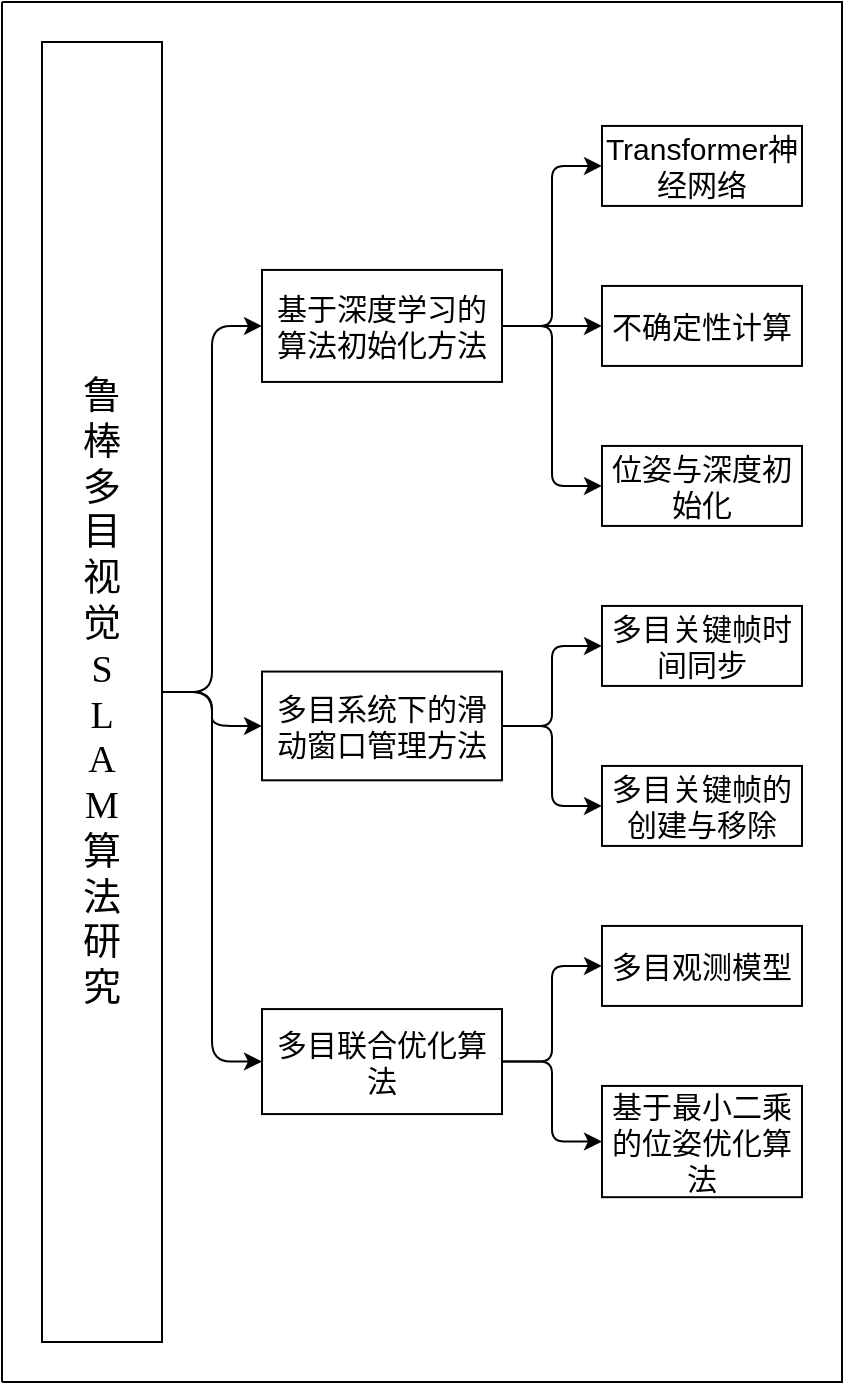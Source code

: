 <mxfile version="24.9.1" pages="2">
  <diagram name="第 1 页" id="YTN5t03ZE7oSlvA83yzv">
    <mxGraphModel dx="1379" dy="792" grid="1" gridSize="10" guides="1" tooltips="1" connect="1" arrows="1" fold="1" page="1" pageScale="1" pageWidth="827" pageHeight="1169" math="0" shadow="0">
      <root>
        <mxCell id="0" />
        <mxCell id="1" parent="0" />
        <mxCell id="3tO1dww3Jabi91UzTI4P-39" value="" style="swimlane;startSize=0;horizontal=0;childLayout=treeLayout;horizontalTree=1;sortEdges=1;resizable=0;containerType=tree;fontSize=12;flipH=0;flipV=0;fontFamily=Times New Roman;align=center;" vertex="1" parent="1">
          <mxGeometry x="110" y="910" width="420" height="690" as="geometry" />
        </mxCell>
        <mxCell id="3tO1dww3Jabi91UzTI4P-40" value="&lt;span style=&quot;font-family: &amp;quot;Times New Roman&amp;quot;; text-wrap-mode: nowrap;&quot;&gt;&lt;font style=&quot;font-size: 19px;&quot;&gt;鲁&lt;/font&gt;&lt;/span&gt;&lt;div style=&quot;font-family: &amp;quot;Times New Roman&amp;quot;; text-wrap-mode: nowrap;&quot;&gt;&lt;font style=&quot;font-size: 19px;&quot;&gt;棒&lt;/font&gt;&lt;/div&gt;&lt;div style=&quot;font-family: &amp;quot;Times New Roman&amp;quot;; text-wrap-mode: nowrap;&quot;&gt;&lt;font style=&quot;font-size: 19px;&quot;&gt;多&lt;/font&gt;&lt;/div&gt;&lt;div style=&quot;font-family: &amp;quot;Times New Roman&amp;quot;; text-wrap-mode: nowrap;&quot;&gt;&lt;font style=&quot;font-size: 19px;&quot;&gt;目&lt;/font&gt;&lt;/div&gt;&lt;div style=&quot;font-family: &amp;quot;Times New Roman&amp;quot;; text-wrap-mode: nowrap;&quot;&gt;&lt;font style=&quot;font-size: 19px;&quot;&gt;视&lt;/font&gt;&lt;/div&gt;&lt;div style=&quot;font-family: &amp;quot;Times New Roman&amp;quot;; text-wrap-mode: nowrap;&quot;&gt;&lt;font style=&quot;font-size: 19px;&quot;&gt;觉&lt;/font&gt;&lt;/div&gt;&lt;div style=&quot;font-family: &amp;quot;Times New Roman&amp;quot;; text-wrap-mode: nowrap;&quot;&gt;&lt;font style=&quot;font-size: 19px;&quot;&gt;S&lt;/font&gt;&lt;/div&gt;&lt;div style=&quot;font-family: &amp;quot;Times New Roman&amp;quot;; text-wrap-mode: nowrap;&quot;&gt;&lt;font style=&quot;font-size: 19px;&quot;&gt;L&lt;/font&gt;&lt;/div&gt;&lt;div style=&quot;font-family: &amp;quot;Times New Roman&amp;quot;; text-wrap-mode: nowrap;&quot;&gt;&lt;font style=&quot;font-size: 19px;&quot;&gt;A&lt;/font&gt;&lt;/div&gt;&lt;div style=&quot;font-family: &amp;quot;Times New Roman&amp;quot;; text-wrap-mode: nowrap;&quot;&gt;&lt;font style=&quot;font-size: 19px;&quot;&gt;M&lt;/font&gt;&lt;/div&gt;&lt;div style=&quot;font-family: &amp;quot;Times New Roman&amp;quot;; text-wrap-mode: nowrap;&quot;&gt;&lt;font style=&quot;font-size: 19px;&quot;&gt;算&lt;/font&gt;&lt;/div&gt;&lt;div style=&quot;font-family: &amp;quot;Times New Roman&amp;quot;; text-wrap-mode: nowrap;&quot;&gt;&lt;font style=&quot;font-size: 19px;&quot;&gt;法&lt;/font&gt;&lt;/div&gt;&lt;div style=&quot;font-family: &amp;quot;Times New Roman&amp;quot;; text-wrap-mode: nowrap;&quot;&gt;&lt;font style=&quot;font-size: 19px;&quot;&gt;研&lt;/font&gt;&lt;/div&gt;&lt;div style=&quot;font-family: &amp;quot;Times New Roman&amp;quot;; text-wrap-mode: nowrap;&quot;&gt;&lt;font style=&quot;font-size: 19px;&quot;&gt;究&lt;/font&gt;&lt;/div&gt;" style="whiteSpace=wrap;html=1;" vertex="1" parent="3tO1dww3Jabi91UzTI4P-39">
          <mxGeometry x="20" y="20" width="60" height="650" as="geometry" />
        </mxCell>
        <mxCell id="3tO1dww3Jabi91UzTI4P-41" value="基于深度学习的算法初始化方法" style="whiteSpace=wrap;html=1;fontSize=15;arcSize=12;" vertex="1" parent="3tO1dww3Jabi91UzTI4P-39">
          <mxGeometry x="130" y="133.968" width="120" height="56" as="geometry" />
        </mxCell>
        <mxCell id="3tO1dww3Jabi91UzTI4P-42" value="" style="edgeStyle=elbowEdgeStyle;elbow=horizontal;html=1;rounded=1;curved=0;sourcePerimeterSpacing=0;targetPerimeterSpacing=0;startSize=6;endSize=6;" edge="1" parent="3tO1dww3Jabi91UzTI4P-39" source="3tO1dww3Jabi91UzTI4P-40" target="3tO1dww3Jabi91UzTI4P-41">
          <mxGeometry relative="1" as="geometry" />
        </mxCell>
        <mxCell id="3tO1dww3Jabi91UzTI4P-43" value="多目系统下的滑动窗口管理方法" style="whiteSpace=wrap;html=1;fontSize=15;arcSize=12;" vertex="1" parent="3tO1dww3Jabi91UzTI4P-39">
          <mxGeometry x="130" y="334.778" width="120" height="54.38" as="geometry" />
        </mxCell>
        <mxCell id="3tO1dww3Jabi91UzTI4P-44" value="" style="edgeStyle=elbowEdgeStyle;elbow=horizontal;html=1;rounded=1;curved=0;sourcePerimeterSpacing=0;targetPerimeterSpacing=0;startSize=6;endSize=6;" edge="1" parent="3tO1dww3Jabi91UzTI4P-39" source="3tO1dww3Jabi91UzTI4P-40" target="3tO1dww3Jabi91UzTI4P-43">
          <mxGeometry relative="1" as="geometry" />
        </mxCell>
        <mxCell id="3tO1dww3Jabi91UzTI4P-46" value="" style="edgeStyle=elbowEdgeStyle;elbow=horizontal;html=1;rounded=1;curved=0;sourcePerimeterSpacing=0;targetPerimeterSpacing=0;startSize=6;endSize=6;" edge="1" target="3tO1dww3Jabi91UzTI4P-47" source="3tO1dww3Jabi91UzTI4P-40" parent="3tO1dww3Jabi91UzTI4P-39">
          <mxGeometry relative="1" as="geometry">
            <mxPoint x="140" y="1150" as="sourcePoint" />
          </mxGeometry>
        </mxCell>
        <mxCell id="3tO1dww3Jabi91UzTI4P-47" value="多目联合优化算法" style="whiteSpace=wrap;html=1;fontSize=15;arcSize=12;" vertex="1" parent="3tO1dww3Jabi91UzTI4P-39">
          <mxGeometry x="130" y="503.533" width="120" height="52.5" as="geometry" />
        </mxCell>
        <mxCell id="3tO1dww3Jabi91UzTI4P-70" value="" style="edgeStyle=elbowEdgeStyle;elbow=horizontal;html=1;rounded=1;curved=0;sourcePerimeterSpacing=0;targetPerimeterSpacing=0;startSize=6;endSize=6;fontSize=15;arcSize=12;" edge="1" target="3tO1dww3Jabi91UzTI4P-71" source="3tO1dww3Jabi91UzTI4P-47" parent="3tO1dww3Jabi91UzTI4P-39">
          <mxGeometry relative="1" as="geometry">
            <mxPoint x="190" y="1110" as="sourcePoint" />
          </mxGeometry>
        </mxCell>
        <mxCell id="3tO1dww3Jabi91UzTI4P-71" value="多目观测模型" style="whiteSpace=wrap;html=1;fontSize=15;arcSize=12;" vertex="1" parent="3tO1dww3Jabi91UzTI4P-39">
          <mxGeometry x="300" y="461.968" width="100" height="40" as="geometry" />
        </mxCell>
        <mxCell id="3tO1dww3Jabi91UzTI4P-72" value="" style="edgeStyle=elbowEdgeStyle;elbow=horizontal;html=1;rounded=1;curved=0;sourcePerimeterSpacing=0;targetPerimeterSpacing=0;startSize=6;endSize=6;fontSize=15;arcSize=12;" edge="1" target="3tO1dww3Jabi91UzTI4P-73" source="3tO1dww3Jabi91UzTI4P-47" parent="3tO1dww3Jabi91UzTI4P-39">
          <mxGeometry relative="1" as="geometry">
            <mxPoint x="340" y="1190" as="sourcePoint" />
          </mxGeometry>
        </mxCell>
        <mxCell id="3tO1dww3Jabi91UzTI4P-73" value="基于最小二乘的位姿优化算法" style="whiteSpace=wrap;html=1;fontSize=15;arcSize=12;" vertex="1" parent="3tO1dww3Jabi91UzTI4P-39">
          <mxGeometry x="300" y="541.967" width="100" height="55.63" as="geometry" />
        </mxCell>
        <mxCell id="3tO1dww3Jabi91UzTI4P-74" value="" style="edgeStyle=elbowEdgeStyle;elbow=horizontal;html=1;rounded=1;curved=0;sourcePerimeterSpacing=0;targetPerimeterSpacing=0;startSize=6;endSize=6;fontSize=15;arcSize=12;" edge="1" target="3tO1dww3Jabi91UzTI4P-75" source="3tO1dww3Jabi91UzTI4P-41" parent="3tO1dww3Jabi91UzTI4P-39">
          <mxGeometry relative="1" as="geometry">
            <mxPoint x="190" y="1110" as="sourcePoint" />
          </mxGeometry>
        </mxCell>
        <mxCell id="3tO1dww3Jabi91UzTI4P-75" value="Transformer神经网络" style="whiteSpace=wrap;html=1;fontSize=15;arcSize=12;" vertex="1" parent="3tO1dww3Jabi91UzTI4P-39">
          <mxGeometry x="300" y="61.968" width="100" height="40" as="geometry" />
        </mxCell>
        <mxCell id="3tO1dww3Jabi91UzTI4P-76" value="" style="edgeStyle=elbowEdgeStyle;elbow=horizontal;html=1;rounded=1;curved=0;sourcePerimeterSpacing=0;targetPerimeterSpacing=0;startSize=6;endSize=6;fontSize=15;arcSize=12;" edge="1" target="3tO1dww3Jabi91UzTI4P-77" source="3tO1dww3Jabi91UzTI4P-41" parent="3tO1dww3Jabi91UzTI4P-39">
          <mxGeometry relative="1" as="geometry">
            <mxPoint x="340" y="1014" as="sourcePoint" />
          </mxGeometry>
        </mxCell>
        <mxCell id="3tO1dww3Jabi91UzTI4P-77" value="不确定性计算" style="whiteSpace=wrap;html=1;fontSize=15;arcSize=12;" vertex="1" parent="3tO1dww3Jabi91UzTI4P-39">
          <mxGeometry x="300" y="141.968" width="100" height="40" as="geometry" />
        </mxCell>
        <mxCell id="3tO1dww3Jabi91UzTI4P-84" value="" style="edgeStyle=elbowEdgeStyle;elbow=horizontal;html=1;rounded=1;curved=0;sourcePerimeterSpacing=0;targetPerimeterSpacing=0;startSize=6;endSize=6;fontSize=15;arcSize=12;" edge="1" target="3tO1dww3Jabi91UzTI4P-85" source="3tO1dww3Jabi91UzTI4P-41" parent="3tO1dww3Jabi91UzTI4P-39">
          <mxGeometry relative="1" as="geometry">
            <mxPoint x="340" y="985" as="sourcePoint" />
          </mxGeometry>
        </mxCell>
        <mxCell id="3tO1dww3Jabi91UzTI4P-85" value="位姿与深度初始化" style="whiteSpace=wrap;html=1;fontSize=15;arcSize=12;" vertex="1" parent="3tO1dww3Jabi91UzTI4P-39">
          <mxGeometry x="300" y="221.968" width="100" height="40" as="geometry" />
        </mxCell>
        <mxCell id="3tO1dww3Jabi91UzTI4P-86" value="" style="edgeStyle=elbowEdgeStyle;elbow=horizontal;html=1;rounded=1;curved=0;sourcePerimeterSpacing=0;targetPerimeterSpacing=0;startSize=6;endSize=6;fontSize=15;arcSize=12;" edge="1" target="3tO1dww3Jabi91UzTI4P-87" source="3tO1dww3Jabi91UzTI4P-43" parent="3tO1dww3Jabi91UzTI4P-39">
          <mxGeometry relative="1" as="geometry">
            <mxPoint x="190" y="1110" as="sourcePoint" />
          </mxGeometry>
        </mxCell>
        <mxCell id="3tO1dww3Jabi91UzTI4P-87" value="多目关键帧时间同步" style="whiteSpace=wrap;html=1;fontSize=15;arcSize=12;" vertex="1" parent="3tO1dww3Jabi91UzTI4P-39">
          <mxGeometry x="300" y="301.968" width="100" height="40" as="geometry" />
        </mxCell>
        <mxCell id="3tO1dww3Jabi91UzTI4P-88" value="" style="edgeStyle=elbowEdgeStyle;elbow=horizontal;html=1;rounded=1;curved=0;sourcePerimeterSpacing=0;targetPerimeterSpacing=0;startSize=6;endSize=6;fontSize=15;arcSize=12;" edge="1" target="3tO1dww3Jabi91UzTI4P-89" source="3tO1dww3Jabi91UzTI4P-43" parent="3tO1dww3Jabi91UzTI4P-39">
          <mxGeometry relative="1" as="geometry">
            <mxPoint x="340" y="1130" as="sourcePoint" />
          </mxGeometry>
        </mxCell>
        <mxCell id="3tO1dww3Jabi91UzTI4P-89" value="多目关键帧的创建与移除" style="whiteSpace=wrap;html=1;fontSize=15;arcSize=12;" vertex="1" parent="3tO1dww3Jabi91UzTI4P-39">
          <mxGeometry x="300" y="381.968" width="100" height="40" as="geometry" />
        </mxCell>
      </root>
    </mxGraphModel>
  </diagram>
  <diagram id="75oeJG5EG2bcpLaRuao6" name="第 2 页">
    <mxGraphModel dx="1379" dy="792" grid="1" gridSize="10" guides="1" tooltips="1" connect="1" arrows="1" fold="1" page="1" pageScale="1" pageWidth="827" pageHeight="1169" math="0" shadow="0">
      <root>
        <mxCell id="0" />
        <mxCell id="1" parent="0" />
        <mxCell id="cgobgHSFIdvSH6OUYrM0-1" value="鲁&lt;div&gt;棒&lt;/div&gt;&lt;div&gt;多&lt;/div&gt;&lt;div&gt;目&lt;/div&gt;&lt;div&gt;视&lt;/div&gt;&lt;div&gt;觉&lt;/div&gt;&lt;div&gt;S&lt;/div&gt;&lt;div&gt;L&lt;/div&gt;&lt;div&gt;A&lt;/div&gt;&lt;div&gt;M&lt;/div&gt;&lt;div&gt;算&lt;/div&gt;&lt;div&gt;法&lt;/div&gt;&lt;div&gt;研&lt;/div&gt;&lt;div&gt;究&lt;/div&gt;" style="rounded=0;html=1;align=center;horizontal=1;fontFamily=Times New Roman;verticalAlign=middle;fontSize=19;" vertex="1" parent="1">
          <mxGeometry x="90" y="80" width="50" height="660" as="geometry" />
        </mxCell>
        <mxCell id="cgobgHSFIdvSH6OUYrM0-2" style="edgeStyle=orthogonalEdgeStyle;rounded=0;orthogonalLoop=1;jettySize=auto;html=1;exitX=1;exitY=0.25;exitDx=0;exitDy=0;" edge="1" parent="1" source="cgobgHSFIdvSH6OUYrM0-1" target="cgobgHSFIdvSH6OUYrM0-3">
          <mxGeometry relative="1" as="geometry" />
        </mxCell>
        <mxCell id="cgobgHSFIdvSH6OUYrM0-3" value="基于深度学习的算法初始化方法" style="rounded=0;whiteSpace=wrap;html=1;" vertex="1" parent="1">
          <mxGeometry x="210" y="215" width="120" height="60" as="geometry" />
        </mxCell>
        <mxCell id="cgobgHSFIdvSH6OUYrM0-4" style="edgeStyle=orthogonalEdgeStyle;rounded=0;orthogonalLoop=1;jettySize=auto;html=1;exitX=1;exitY=0.5;exitDx=0;exitDy=0;" edge="1" parent="1" source="cgobgHSFIdvSH6OUYrM0-1" target="cgobgHSFIdvSH6OUYrM0-5">
          <mxGeometry relative="1" as="geometry">
            <mxPoint x="230" y="480" as="sourcePoint" />
          </mxGeometry>
        </mxCell>
        <mxCell id="cgobgHSFIdvSH6OUYrM0-5" value="关键帧挑选方法" style="rounded=0;whiteSpace=wrap;html=1;" vertex="1" parent="1">
          <mxGeometry x="210" y="380" width="120" height="60" as="geometry" />
        </mxCell>
        <mxCell id="cgobgHSFIdvSH6OUYrM0-6" style="edgeStyle=orthogonalEdgeStyle;rounded=0;orthogonalLoop=1;jettySize=auto;html=1;exitX=1;exitY=0.75;exitDx=0;exitDy=0;" edge="1" parent="1" source="cgobgHSFIdvSH6OUYrM0-1" target="cgobgHSFIdvSH6OUYrM0-7">
          <mxGeometry relative="1" as="geometry" />
        </mxCell>
        <mxCell id="cgobgHSFIdvSH6OUYrM0-7" value="多目联合优化算法" style="rounded=0;whiteSpace=wrap;html=1;" vertex="1" parent="1">
          <mxGeometry x="210" y="550" width="120" height="60" as="geometry" />
        </mxCell>
        <mxCell id="cgobgHSFIdvSH6OUYrM0-8" value="" style="swimlane;startSize=0;" vertex="1" parent="1">
          <mxGeometry x="360" y="140" width="350" height="200" as="geometry" />
        </mxCell>
        <mxCell id="cgobgHSFIdvSH6OUYrM0-9" value="" style="edgeStyle=orthogonalEdgeStyle;rounded=0;orthogonalLoop=1;jettySize=auto;html=1;" edge="1" parent="cgobgHSFIdvSH6OUYrM0-8" source="cgobgHSFIdvSH6OUYrM0-12" target="cgobgHSFIdvSH6OUYrM0-14">
          <mxGeometry relative="1" as="geometry" />
        </mxCell>
        <mxCell id="cgobgHSFIdvSH6OUYrM0-10" value="" style="edgeStyle=orthogonalEdgeStyle;rounded=0;orthogonalLoop=1;jettySize=auto;html=1;" edge="1" parent="cgobgHSFIdvSH6OUYrM0-8" source="cgobgHSFIdvSH6OUYrM0-12" target="cgobgHSFIdvSH6OUYrM0-14">
          <mxGeometry relative="1" as="geometry" />
        </mxCell>
        <mxCell id="cgobgHSFIdvSH6OUYrM0-11" value="" style="edgeStyle=orthogonalEdgeStyle;rounded=0;orthogonalLoop=1;jettySize=auto;html=1;" edge="1" parent="cgobgHSFIdvSH6OUYrM0-8" source="cgobgHSFIdvSH6OUYrM0-12" target="cgobgHSFIdvSH6OUYrM0-14">
          <mxGeometry relative="1" as="geometry" />
        </mxCell>
        <mxCell id="cgobgHSFIdvSH6OUYrM0-12" value="Transformer神经网络" style="rounded=0;whiteSpace=wrap;html=1;" vertex="1" parent="cgobgHSFIdvSH6OUYrM0-8">
          <mxGeometry x="30" y="25" width="120" height="30" as="geometry" />
        </mxCell>
        <mxCell id="cgobgHSFIdvSH6OUYrM0-13" value="位姿与深度初始化" style="rounded=0;whiteSpace=wrap;html=1;" vertex="1" parent="cgobgHSFIdvSH6OUYrM0-8">
          <mxGeometry x="30" y="85" width="120" height="30" as="geometry" />
        </mxCell>
        <mxCell id="cgobgHSFIdvSH6OUYrM0-14" value="" style="whiteSpace=wrap;html=1;rounded=0;" vertex="1" parent="cgobgHSFIdvSH6OUYrM0-8">
          <mxGeometry x="230" y="10" width="120" height="60" as="geometry" />
        </mxCell>
        <mxCell id="aePe4i4DS_q7KB96RT9s-1" value="&lt;p&gt;&lt;span style=&quot;text-wrap-mode: nowrap;&quot;&gt;基于投票的方式，cam1需要新建关键帧就举手并等待，当需要新建关键帧的cam数量超过阈值，统一新建关键帧。（存疑，若举手后长时间没有新建，则该cam跟踪已然失败）&lt;/span&gt;&lt;/p&gt;" style="text;html=1;align=center;verticalAlign=middle;rounded=0;whiteSpace=wrap;" vertex="1" parent="1">
          <mxGeometry x="480" y="820" width="90" height="50" as="geometry" />
        </mxCell>
      </root>
    </mxGraphModel>
  </diagram>
</mxfile>
